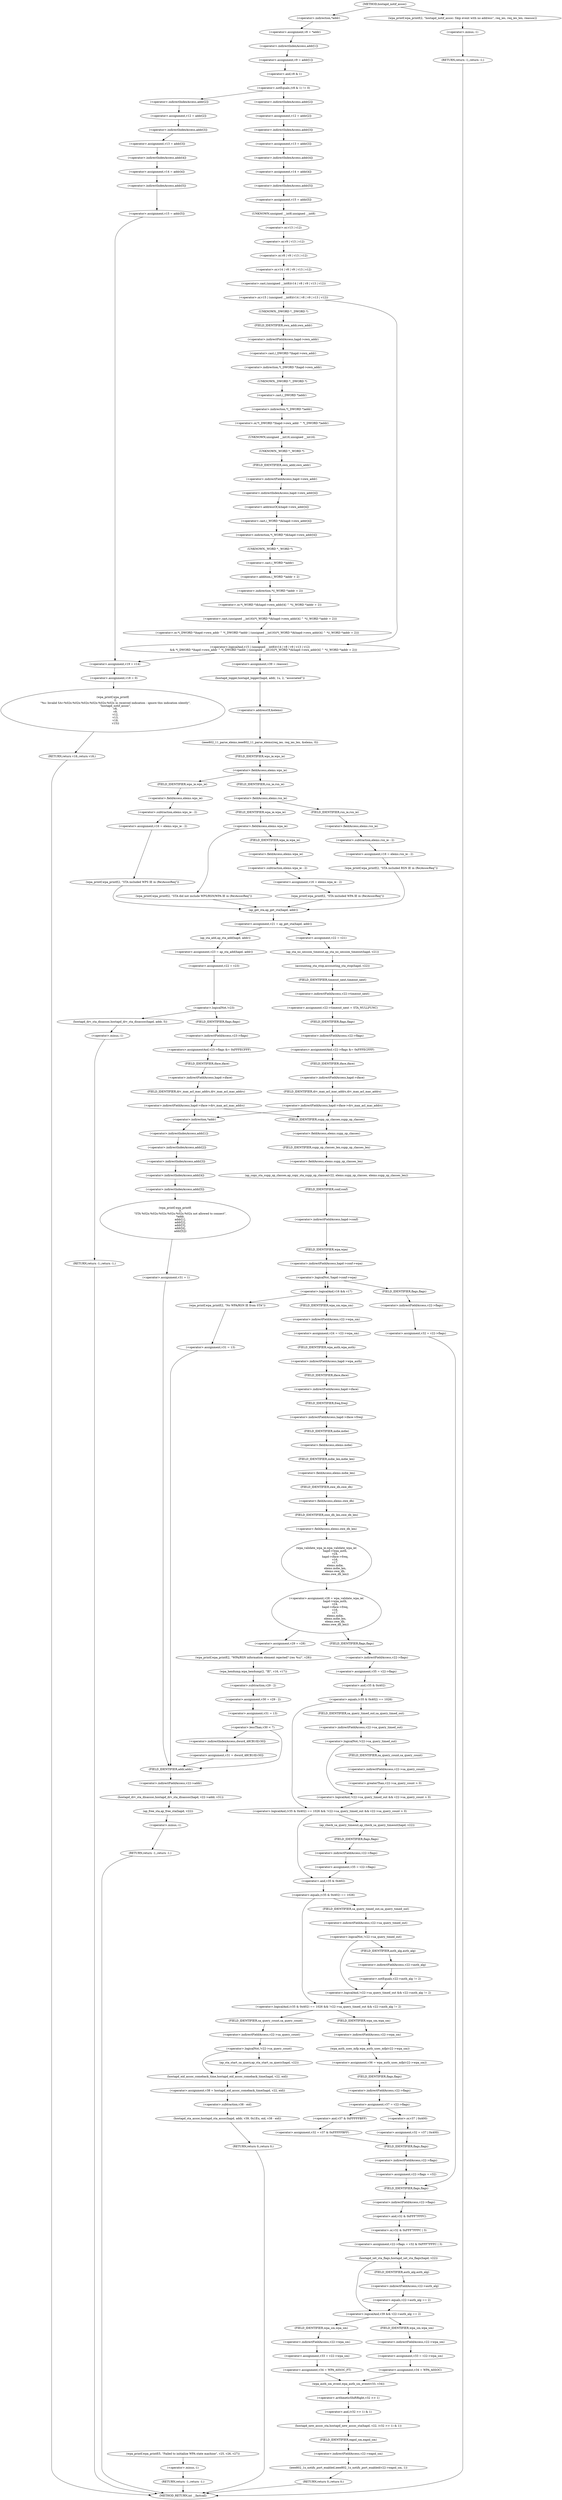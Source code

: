 digraph hostapd_notif_assoc {  
"1000173" [label = "(<operator>.assignment,v8 = *addr)" ]
"1000175" [label = "(<operator>.indirection,*addr)" ]
"1000177" [label = "(<operator>.assignment,v9 = addr[1])" ]
"1000179" [label = "(<operator>.indirectIndexAccess,addr[1])" ]
"1000183" [label = "(<operator>.notEquals,(v8 & 1) != 0)" ]
"1000184" [label = "(<operator>.and,v8 & 1)" ]
"1000189" [label = "(<operator>.assignment,v12 = addr[2])" ]
"1000191" [label = "(<operator>.indirectIndexAccess,addr[2])" ]
"1000194" [label = "(<operator>.assignment,v13 = addr[3])" ]
"1000196" [label = "(<operator>.indirectIndexAccess,addr[3])" ]
"1000199" [label = "(<operator>.assignment,v14 = addr[4])" ]
"1000201" [label = "(<operator>.indirectIndexAccess,addr[4])" ]
"1000204" [label = "(<operator>.assignment,v15 = addr[5])" ]
"1000206" [label = "(<operator>.indirectIndexAccess,addr[5])" ]
"1000211" [label = "(<operator>.assignment,v12 = addr[2])" ]
"1000213" [label = "(<operator>.indirectIndexAccess,addr[2])" ]
"1000216" [label = "(<operator>.assignment,v13 = addr[3])" ]
"1000218" [label = "(<operator>.indirectIndexAccess,addr[3])" ]
"1000221" [label = "(<operator>.assignment,v14 = addr[4])" ]
"1000223" [label = "(<operator>.indirectIndexAccess,addr[4])" ]
"1000226" [label = "(<operator>.assignment,v15 = addr[5])" ]
"1000228" [label = "(<operator>.indirectIndexAccess,addr[5])" ]
"1000232" [label = "(<operator>.logicalAnd,v15 | (unsigned __int8)(v14 | v8 | v9 | v13 | v12)\n        && *(_DWORD *)hapd->own_addr ^ *(_DWORD *)addr | (unsigned __int16)(*(_WORD *)&hapd->own_addr[4] ^ *((_WORD *)addr + 2)))" ]
"1000233" [label = "(<operator>.or,v15 | (unsigned __int8)(v14 | v8 | v9 | v13 | v12))" ]
"1000235" [label = "(<operator>.cast,(unsigned __int8)(v14 | v8 | v9 | v13 | v12))" ]
"1000236" [label = "(UNKNOWN,unsigned __int8,unsigned __int8)" ]
"1000237" [label = "(<operator>.or,v14 | v8 | v9 | v13 | v12)" ]
"1000239" [label = "(<operator>.or,v8 | v9 | v13 | v12)" ]
"1000241" [label = "(<operator>.or,v9 | v13 | v12)" ]
"1000243" [label = "(<operator>.or,v13 | v12)" ]
"1000246" [label = "(<operator>.or,*(_DWORD *)hapd->own_addr ^ *(_DWORD *)addr | (unsigned __int16)(*(_WORD *)&hapd->own_addr[4] ^ *((_WORD *)addr + 2)))" ]
"1000247" [label = "(<operator>.or,*(_DWORD *)hapd->own_addr ^ *(_DWORD *)addr)" ]
"1000248" [label = "(<operator>.indirection,*(_DWORD *)hapd->own_addr)" ]
"1000249" [label = "(<operator>.cast,(_DWORD *)hapd->own_addr)" ]
"1000250" [label = "(UNKNOWN,_DWORD *,_DWORD *)" ]
"1000251" [label = "(<operator>.indirectFieldAccess,hapd->own_addr)" ]
"1000253" [label = "(FIELD_IDENTIFIER,own_addr,own_addr)" ]
"1000254" [label = "(<operator>.indirection,*(_DWORD *)addr)" ]
"1000255" [label = "(<operator>.cast,(_DWORD *)addr)" ]
"1000256" [label = "(UNKNOWN,_DWORD *,_DWORD *)" ]
"1000258" [label = "(<operator>.cast,(unsigned __int16)(*(_WORD *)&hapd->own_addr[4] ^ *((_WORD *)addr + 2)))" ]
"1000259" [label = "(UNKNOWN,unsigned __int16,unsigned __int16)" ]
"1000260" [label = "(<operator>.or,*(_WORD *)&hapd->own_addr[4] ^ *((_WORD *)addr + 2))" ]
"1000261" [label = "(<operator>.indirection,*(_WORD *)&hapd->own_addr[4])" ]
"1000262" [label = "(<operator>.cast,(_WORD *)&hapd->own_addr[4])" ]
"1000263" [label = "(UNKNOWN,_WORD *,_WORD *)" ]
"1000264" [label = "(<operator>.addressOf,&hapd->own_addr[4])" ]
"1000265" [label = "(<operator>.indirectIndexAccess,hapd->own_addr[4])" ]
"1000266" [label = "(<operator>.indirectFieldAccess,hapd->own_addr)" ]
"1000268" [label = "(FIELD_IDENTIFIER,own_addr,own_addr)" ]
"1000270" [label = "(<operator>.indirection,*((_WORD *)addr + 2))" ]
"1000271" [label = "(<operator>.addition,(_WORD *)addr + 2)" ]
"1000272" [label = "(<operator>.cast,(_WORD *)addr)" ]
"1000273" [label = "(UNKNOWN,_WORD *,_WORD *)" ]
"1000277" [label = "(<operator>.assignment,v39 = reassoc)" ]
"1000280" [label = "(hostapd_logger,hostapd_logger(hapd, addr, 1u, 2, \"associated\"))" ]
"1000286" [label = "(ieee802_11_parse_elems,ieee802_11_parse_elems(req_ies, req_ies_len, &elems, 0))" ]
"1000289" [label = "(<operator>.addressOf,&elems)" ]
"1000293" [label = "(<operator>.fieldAccess,elems.wps_ie)" ]
"1000295" [label = "(FIELD_IDENTIFIER,wps_ie,wps_ie)" ]
"1000297" [label = "(<operator>.assignment,v16 = elems.wps_ie - 2)" ]
"1000299" [label = "(<operator>.subtraction,elems.wps_ie - 2)" ]
"1000300" [label = "(<operator>.fieldAccess,elems.wps_ie)" ]
"1000302" [label = "(FIELD_IDENTIFIER,wps_ie,wps_ie)" ]
"1000305" [label = "(wpa_printf,wpa_printf(2, \"STA included WPS IE in (Re)AssocReq\"))" ]
"1000310" [label = "(<operator>.fieldAccess,elems.rsn_ie)" ]
"1000312" [label = "(FIELD_IDENTIFIER,rsn_ie,rsn_ie)" ]
"1000314" [label = "(<operator>.assignment,v16 = elems.rsn_ie - 2)" ]
"1000316" [label = "(<operator>.subtraction,elems.rsn_ie - 2)" ]
"1000317" [label = "(<operator>.fieldAccess,elems.rsn_ie)" ]
"1000319" [label = "(FIELD_IDENTIFIER,rsn_ie,rsn_ie)" ]
"1000322" [label = "(wpa_printf,wpa_printf(2, \"STA included RSN IE in (Re)AssocReq\"))" ]
"1000327" [label = "(<operator>.fieldAccess,elems.wpa_ie)" ]
"1000329" [label = "(FIELD_IDENTIFIER,wpa_ie,wpa_ie)" ]
"1000331" [label = "(<operator>.assignment,v16 = elems.wpa_ie - 2)" ]
"1000333" [label = "(<operator>.subtraction,elems.wpa_ie - 2)" ]
"1000334" [label = "(<operator>.fieldAccess,elems.wpa_ie)" ]
"1000336" [label = "(FIELD_IDENTIFIER,wpa_ie,wpa_ie)" ]
"1000339" [label = "(wpa_printf,wpa_printf(2, \"STA included WPA IE in (Re)AssocReq\"))" ]
"1000345" [label = "(wpa_printf,wpa_printf(2, \"STA did not include WPS/RSN/WPA IE in (Re)AssocReq\"))" ]
"1000349" [label = "(<operator>.assignment,v21 = ap_get_sta(hapd, addr))" ]
"1000351" [label = "(ap_get_sta,ap_get_sta(hapd, addr))" ]
"1000357" [label = "(<operator>.assignment,v22 = v21)" ]
"1000360" [label = "(ap_sta_no_session_timeout,ap_sta_no_session_timeout(hapd, v21))" ]
"1000363" [label = "(accounting_sta_stop,accounting_sta_stop(hapd, v22))" ]
"1000366" [label = "(<operator>.assignment,v22->timeout_next = STA_NULLFUNC)" ]
"1000367" [label = "(<operator>.indirectFieldAccess,v22->timeout_next)" ]
"1000369" [label = "(FIELD_IDENTIFIER,timeout_next,timeout_next)" ]
"1000371" [label = "(<operators>.assignmentAnd,v22->flags &= 0xFFFECFFF)" ]
"1000372" [label = "(<operator>.indirectFieldAccess,v22->flags)" ]
"1000374" [label = "(FIELD_IDENTIFIER,flags,flags)" ]
"1000377" [label = "(<operator>.indirectFieldAccess,hapd->iface->drv_max_acl_mac_addrs)" ]
"1000378" [label = "(<operator>.indirectFieldAccess,hapd->iface)" ]
"1000380" [label = "(FIELD_IDENTIFIER,iface,iface)" ]
"1000381" [label = "(FIELD_IDENTIFIER,drv_max_acl_mac_addrs,drv_max_acl_mac_addrs)" ]
"1000385" [label = "(<operator>.assignment,v23 = ap_sta_add(hapd, addr))" ]
"1000387" [label = "(ap_sta_add,ap_sta_add(hapd, addr))" ]
"1000390" [label = "(<operator>.assignment,v22 = v23)" ]
"1000394" [label = "(<operator>.logicalNot,!v23)" ]
"1000397" [label = "(hostapd_drv_sta_disassoc,hostapd_drv_sta_disassoc(hapd, addr, 5))" ]
"1000401" [label = "(RETURN,return -1;,return -1;)" ]
"1000402" [label = "(<operator>.minus,-1)" ]
"1000404" [label = "(<operators>.assignmentAnd,v23->flags &= 0xFFFECFFF)" ]
"1000405" [label = "(<operator>.indirectFieldAccess,v23->flags)" ]
"1000407" [label = "(FIELD_IDENTIFIER,flags,flags)" ]
"1000410" [label = "(<operator>.indirectFieldAccess,hapd->iface->drv_max_acl_mac_addrs)" ]
"1000411" [label = "(<operator>.indirectFieldAccess,hapd->iface)" ]
"1000413" [label = "(FIELD_IDENTIFIER,iface,iface)" ]
"1000414" [label = "(FIELD_IDENTIFIER,drv_max_acl_mac_addrs,drv_max_acl_mac_addrs)" ]
"1000417" [label = "(wpa_printf,wpa_printf(\n            3,\n            \"STA %02x:%02x:%02x:%02x:%02x:%02x not allowed to connect\",\n            *addr,\n            addr[1],\n            addr[2],\n            addr[3],\n            addr[4],\n            addr[5]))" ]
"1000420" [label = "(<operator>.indirection,*addr)" ]
"1000422" [label = "(<operator>.indirectIndexAccess,addr[1])" ]
"1000425" [label = "(<operator>.indirectIndexAccess,addr[2])" ]
"1000428" [label = "(<operator>.indirectIndexAccess,addr[3])" ]
"1000431" [label = "(<operator>.indirectIndexAccess,addr[4])" ]
"1000434" [label = "(<operator>.indirectIndexAccess,addr[5])" ]
"1000437" [label = "(<operator>.assignment,v31 = 1)" ]
"1000442" [label = "(ap_copy_sta_supp_op_classes,ap_copy_sta_supp_op_classes(v22, elems.supp_op_classes, elems.supp_op_classes_len))" ]
"1000444" [label = "(<operator>.fieldAccess,elems.supp_op_classes)" ]
"1000446" [label = "(FIELD_IDENTIFIER,supp_op_classes,supp_op_classes)" ]
"1000447" [label = "(<operator>.fieldAccess,elems.supp_op_classes_len)" ]
"1000449" [label = "(FIELD_IDENTIFIER,supp_op_classes_len,supp_op_classes_len)" ]
"1000451" [label = "(<operator>.logicalNot,!hapd->conf->wpa)" ]
"1000452" [label = "(<operator>.indirectFieldAccess,hapd->conf->wpa)" ]
"1000453" [label = "(<operator>.indirectFieldAccess,hapd->conf)" ]
"1000455" [label = "(FIELD_IDENTIFIER,conf,conf)" ]
"1000456" [label = "(FIELD_IDENTIFIER,wpa,wpa)" ]
"1000458" [label = "(<operator>.assignment,v32 = v22->flags)" ]
"1000460" [label = "(<operator>.indirectFieldAccess,v22->flags)" ]
"1000462" [label = "(FIELD_IDENTIFIER,flags,flags)" ]
"1000465" [label = "(<operator>.logicalAnd,v16 && v17)" ]
"1000469" [label = "(<operator>.assignment,v24 = v22->wpa_sm)" ]
"1000471" [label = "(<operator>.indirectFieldAccess,v22->wpa_sm)" ]
"1000473" [label = "(FIELD_IDENTIFIER,wpa_sm,wpa_sm)" ]
"1000475" [label = "(<operator>.assignment,v28 = wpa_validate_wpa_ie(\n                    hapd->wpa_auth,\n                    v24,\n                    hapd->iface->freq,\n                    v16,\n                    v17,\n                    elems.mdie,\n                    elems.mdie_len,\n                    elems.owe_dh,\n                    elems.owe_dh_len))" ]
"1000477" [label = "(wpa_validate_wpa_ie,wpa_validate_wpa_ie(\n                    hapd->wpa_auth,\n                    v24,\n                    hapd->iface->freq,\n                    v16,\n                    v17,\n                    elems.mdie,\n                    elems.mdie_len,\n                    elems.owe_dh,\n                    elems.owe_dh_len))" ]
"1000478" [label = "(<operator>.indirectFieldAccess,hapd->wpa_auth)" ]
"1000480" [label = "(FIELD_IDENTIFIER,wpa_auth,wpa_auth)" ]
"1000482" [label = "(<operator>.indirectFieldAccess,hapd->iface->freq)" ]
"1000483" [label = "(<operator>.indirectFieldAccess,hapd->iface)" ]
"1000485" [label = "(FIELD_IDENTIFIER,iface,iface)" ]
"1000486" [label = "(FIELD_IDENTIFIER,freq,freq)" ]
"1000489" [label = "(<operator>.fieldAccess,elems.mdie)" ]
"1000491" [label = "(FIELD_IDENTIFIER,mdie,mdie)" ]
"1000492" [label = "(<operator>.fieldAccess,elems.mdie_len)" ]
"1000494" [label = "(FIELD_IDENTIFIER,mdie_len,mdie_len)" ]
"1000495" [label = "(<operator>.fieldAccess,elems.owe_dh)" ]
"1000497" [label = "(FIELD_IDENTIFIER,owe_dh,owe_dh)" ]
"1000498" [label = "(<operator>.fieldAccess,elems.owe_dh_len)" ]
"1000500" [label = "(FIELD_IDENTIFIER,owe_dh_len,owe_dh_len)" ]
"1000504" [label = "(<operator>.assignment,v29 = v28)" ]
"1000507" [label = "(wpa_printf,wpa_printf(2, \"WPA/RSN information element rejected? (res %u)\", v28))" ]
"1000511" [label = "(wpa_hexdump,wpa_hexdump(2, \"IE\", v16, v17))" ]
"1000516" [label = "(<operator>.assignment,v30 = v29 - 2)" ]
"1000518" [label = "(<operator>.subtraction,v29 - 2)" ]
"1000521" [label = "(<operator>.assignment,v31 = 13)" ]
"1000525" [label = "(<operator>.lessThan,v30 < 7)" ]
"1000528" [label = "(<operator>.assignment,v31 = dword_48CB10[v30])" ]
"1000530" [label = "(<operator>.indirectIndexAccess,dword_48CB10[v30])" ]
"1000534" [label = "(<operator>.assignment,v35 = v22->flags)" ]
"1000536" [label = "(<operator>.indirectFieldAccess,v22->flags)" ]
"1000538" [label = "(FIELD_IDENTIFIER,flags,flags)" ]
"1000540" [label = "(<operator>.logicalAnd,(v35 & 0x402) == 1026 && !v22->sa_query_timed_out && v22->sa_query_count > 0)" ]
"1000541" [label = "(<operator>.equals,(v35 & 0x402) == 1026)" ]
"1000542" [label = "(<operator>.and,v35 & 0x402)" ]
"1000546" [label = "(<operator>.logicalAnd,!v22->sa_query_timed_out && v22->sa_query_count > 0)" ]
"1000547" [label = "(<operator>.logicalNot,!v22->sa_query_timed_out)" ]
"1000548" [label = "(<operator>.indirectFieldAccess,v22->sa_query_timed_out)" ]
"1000550" [label = "(FIELD_IDENTIFIER,sa_query_timed_out,sa_query_timed_out)" ]
"1000551" [label = "(<operator>.greaterThan,v22->sa_query_count > 0)" ]
"1000552" [label = "(<operator>.indirectFieldAccess,v22->sa_query_count)" ]
"1000554" [label = "(FIELD_IDENTIFIER,sa_query_count,sa_query_count)" ]
"1000557" [label = "(ap_check_sa_query_timeout,ap_check_sa_query_timeout(hapd, v22))" ]
"1000560" [label = "(<operator>.assignment,v35 = v22->flags)" ]
"1000562" [label = "(<operator>.indirectFieldAccess,v22->flags)" ]
"1000564" [label = "(FIELD_IDENTIFIER,flags,flags)" ]
"1000566" [label = "(<operator>.logicalAnd,(v35 & 0x402) == 1026 && !v22->sa_query_timed_out && v22->auth_alg != 2)" ]
"1000567" [label = "(<operator>.equals,(v35 & 0x402) == 1026)" ]
"1000568" [label = "(<operator>.and,v35 & 0x402)" ]
"1000572" [label = "(<operator>.logicalAnd,!v22->sa_query_timed_out && v22->auth_alg != 2)" ]
"1000573" [label = "(<operator>.logicalNot,!v22->sa_query_timed_out)" ]
"1000574" [label = "(<operator>.indirectFieldAccess,v22->sa_query_timed_out)" ]
"1000576" [label = "(FIELD_IDENTIFIER,sa_query_timed_out,sa_query_timed_out)" ]
"1000577" [label = "(<operator>.notEquals,v22->auth_alg != 2)" ]
"1000578" [label = "(<operator>.indirectFieldAccess,v22->auth_alg)" ]
"1000580" [label = "(FIELD_IDENTIFIER,auth_alg,auth_alg)" ]
"1000584" [label = "(<operator>.logicalNot,!v22->sa_query_count)" ]
"1000585" [label = "(<operator>.indirectFieldAccess,v22->sa_query_count)" ]
"1000587" [label = "(FIELD_IDENTIFIER,sa_query_count,sa_query_count)" ]
"1000588" [label = "(ap_sta_start_sa_query,ap_sta_start_sa_query(hapd, v22))" ]
"1000591" [label = "(<operator>.assignment,v38 = hostapd_eid_assoc_comeback_time(hapd, v22, eid))" ]
"1000593" [label = "(hostapd_eid_assoc_comeback_time,hostapd_eid_assoc_comeback_time(hapd, v22, eid))" ]
"1000597" [label = "(hostapd_sta_assoc,hostapd_sta_assoc(hapd, addr, v39, 0x1Eu, eid, v38 - eid))" ]
"1000603" [label = "(<operator>.subtraction,v38 - eid)" ]
"1000606" [label = "(RETURN,return 0;,return 0;)" ]
"1000608" [label = "(<operator>.assignment,v36 = wpa_auth_uses_mfp(v22->wpa_sm))" ]
"1000610" [label = "(wpa_auth_uses_mfp,wpa_auth_uses_mfp(v22->wpa_sm))" ]
"1000611" [label = "(<operator>.indirectFieldAccess,v22->wpa_sm)" ]
"1000613" [label = "(FIELD_IDENTIFIER,wpa_sm,wpa_sm)" ]
"1000614" [label = "(<operator>.assignment,v37 = v22->flags)" ]
"1000616" [label = "(<operator>.indirectFieldAccess,v22->flags)" ]
"1000618" [label = "(FIELD_IDENTIFIER,flags,flags)" ]
"1000621" [label = "(<operator>.assignment,v32 = v37 | 0x400)" ]
"1000623" [label = "(<operator>.or,v37 | 0x400)" ]
"1000627" [label = "(<operator>.assignment,v32 = v37 & 0xFFFFFBFF)" ]
"1000629" [label = "(<operator>.and,v37 & 0xFFFFFBFF)" ]
"1000632" [label = "(<operator>.assignment,v22->flags = v32)" ]
"1000633" [label = "(<operator>.indirectFieldAccess,v22->flags)" ]
"1000635" [label = "(FIELD_IDENTIFIER,flags,flags)" ]
"1000638" [label = "(<operator>.assignment,v22->flags = v32 & 0xFFF7FFFC | 3)" ]
"1000639" [label = "(<operator>.indirectFieldAccess,v22->flags)" ]
"1000641" [label = "(FIELD_IDENTIFIER,flags,flags)" ]
"1000642" [label = "(<operator>.or,v32 & 0xFFF7FFFC | 3)" ]
"1000643" [label = "(<operator>.and,v32 & 0xFFF7FFFC)" ]
"1000647" [label = "(hostapd_set_sta_flags,hostapd_set_sta_flags(hapd, v22))" ]
"1000651" [label = "(<operator>.logicalAnd,v39 && v22->auth_alg == 2)" ]
"1000653" [label = "(<operator>.equals,v22->auth_alg == 2)" ]
"1000654" [label = "(<operator>.indirectFieldAccess,v22->auth_alg)" ]
"1000656" [label = "(FIELD_IDENTIFIER,auth_alg,auth_alg)" ]
"1000659" [label = "(<operator>.assignment,v33 = v22->wpa_sm)" ]
"1000661" [label = "(<operator>.indirectFieldAccess,v22->wpa_sm)" ]
"1000663" [label = "(FIELD_IDENTIFIER,wpa_sm,wpa_sm)" ]
"1000664" [label = "(<operator>.assignment,v34 = WPA_ASSOC_FT)" ]
"1000669" [label = "(<operator>.assignment,v33 = v22->wpa_sm)" ]
"1000671" [label = "(<operator>.indirectFieldAccess,v22->wpa_sm)" ]
"1000673" [label = "(FIELD_IDENTIFIER,wpa_sm,wpa_sm)" ]
"1000674" [label = "(<operator>.assignment,v34 = WPA_ASSOC)" ]
"1000677" [label = "(wpa_auth_sm_event,wpa_auth_sm_event(v33, v34))" ]
"1000680" [label = "(hostapd_new_assoc_sta,hostapd_new_assoc_sta(hapd, v22, (v32 >> 1) & 1))" ]
"1000683" [label = "(<operator>.and,(v32 >> 1) & 1)" ]
"1000684" [label = "(<operator>.arithmeticShiftRight,v32 >> 1)" ]
"1000688" [label = "(ieee802_1x_notify_port_enabled,ieee802_1x_notify_port_enabled(v22->eapol_sm, 1))" ]
"1000689" [label = "(<operator>.indirectFieldAccess,v22->eapol_sm)" ]
"1000691" [label = "(FIELD_IDENTIFIER,eapol_sm,eapol_sm)" ]
"1000693" [label = "(RETURN,return 0;,return 0;)" ]
"1000695" [label = "(wpa_printf,wpa_printf(5, \"Failed to initialize WPA state machine\", v25, v26, v27))" ]
"1000701" [label = "(RETURN,return -1;,return -1;)" ]
"1000702" [label = "(<operator>.minus,-1)" ]
"1000704" [label = "(wpa_printf,wpa_printf(2, \"No WPA/RSN IE from STA\"))" ]
"1000707" [label = "(<operator>.assignment,v31 = 13)" ]
"1000711" [label = "(hostapd_drv_sta_disassoc,hostapd_drv_sta_disassoc(hapd, v22->addr, v31))" ]
"1000713" [label = "(<operator>.indirectFieldAccess,v22->addr)" ]
"1000715" [label = "(FIELD_IDENTIFIER,addr,addr)" ]
"1000717" [label = "(ap_free_sta,ap_free_sta(hapd, v22))" ]
"1000720" [label = "(RETURN,return -1;,return -1;)" ]
"1000721" [label = "(<operator>.minus,-1)" ]
"1000723" [label = "(<operator>.assignment,v19 = v14)" ]
"1000726" [label = "(<operator>.assignment,v18 = 0)" ]
"1000729" [label = "(wpa_printf,wpa_printf(\n      2,\n      \"%s: Invalid SA=%02x:%02x:%02x:%02x:%02x:%02x in received indication - ignore this indication silently\",\n      \"hostapd_notif_assoc\",\n      v8,\n      v9,\n      v12,\n      v13,\n      v19,\n      v15))" ]
"1000739" [label = "(RETURN,return v18;,return v18;)" ]
"1000741" [label = "(wpa_printf,wpa_printf(2, \"hostapd_notif_assoc: Skip event with no address\", req_ies, req_ies_len, reassoc))" ]
"1000747" [label = "(RETURN,return -1;,return -1;)" ]
"1000748" [label = "(<operator>.minus,-1)" ]
"1000132" [label = "(METHOD,hostapd_notif_assoc)" ]
"1000750" [label = "(METHOD_RETURN,int __fastcall)" ]
  "1000173" -> "1000179" 
  "1000175" -> "1000173" 
  "1000177" -> "1000184" 
  "1000179" -> "1000177" 
  "1000183" -> "1000191" 
  "1000183" -> "1000213" 
  "1000184" -> "1000183" 
  "1000189" -> "1000196" 
  "1000191" -> "1000189" 
  "1000194" -> "1000201" 
  "1000196" -> "1000194" 
  "1000199" -> "1000206" 
  "1000201" -> "1000199" 
  "1000204" -> "1000723" 
  "1000206" -> "1000204" 
  "1000211" -> "1000218" 
  "1000213" -> "1000211" 
  "1000216" -> "1000223" 
  "1000218" -> "1000216" 
  "1000221" -> "1000228" 
  "1000223" -> "1000221" 
  "1000226" -> "1000236" 
  "1000228" -> "1000226" 
  "1000232" -> "1000277" 
  "1000232" -> "1000723" 
  "1000233" -> "1000250" 
  "1000233" -> "1000232" 
  "1000235" -> "1000233" 
  "1000236" -> "1000243" 
  "1000237" -> "1000235" 
  "1000239" -> "1000237" 
  "1000241" -> "1000239" 
  "1000243" -> "1000241" 
  "1000246" -> "1000232" 
  "1000247" -> "1000259" 
  "1000248" -> "1000256" 
  "1000249" -> "1000248" 
  "1000250" -> "1000253" 
  "1000251" -> "1000249" 
  "1000253" -> "1000251" 
  "1000254" -> "1000247" 
  "1000255" -> "1000254" 
  "1000256" -> "1000255" 
  "1000258" -> "1000246" 
  "1000259" -> "1000263" 
  "1000260" -> "1000258" 
  "1000261" -> "1000273" 
  "1000262" -> "1000261" 
  "1000263" -> "1000268" 
  "1000264" -> "1000262" 
  "1000265" -> "1000264" 
  "1000266" -> "1000265" 
  "1000268" -> "1000266" 
  "1000270" -> "1000260" 
  "1000271" -> "1000270" 
  "1000272" -> "1000271" 
  "1000273" -> "1000272" 
  "1000277" -> "1000280" 
  "1000280" -> "1000289" 
  "1000286" -> "1000295" 
  "1000289" -> "1000286" 
  "1000293" -> "1000302" 
  "1000293" -> "1000312" 
  "1000295" -> "1000293" 
  "1000297" -> "1000305" 
  "1000299" -> "1000297" 
  "1000300" -> "1000299" 
  "1000302" -> "1000300" 
  "1000305" -> "1000351" 
  "1000310" -> "1000319" 
  "1000310" -> "1000329" 
  "1000312" -> "1000310" 
  "1000314" -> "1000322" 
  "1000316" -> "1000314" 
  "1000317" -> "1000316" 
  "1000319" -> "1000317" 
  "1000322" -> "1000351" 
  "1000327" -> "1000336" 
  "1000327" -> "1000345" 
  "1000329" -> "1000327" 
  "1000331" -> "1000339" 
  "1000333" -> "1000331" 
  "1000334" -> "1000333" 
  "1000336" -> "1000334" 
  "1000339" -> "1000351" 
  "1000345" -> "1000351" 
  "1000349" -> "1000357" 
  "1000349" -> "1000387" 
  "1000351" -> "1000349" 
  "1000357" -> "1000360" 
  "1000360" -> "1000363" 
  "1000363" -> "1000369" 
  "1000366" -> "1000374" 
  "1000367" -> "1000366" 
  "1000369" -> "1000367" 
  "1000371" -> "1000380" 
  "1000372" -> "1000371" 
  "1000374" -> "1000372" 
  "1000377" -> "1000446" 
  "1000377" -> "1000420" 
  "1000378" -> "1000381" 
  "1000380" -> "1000378" 
  "1000381" -> "1000377" 
  "1000385" -> "1000390" 
  "1000387" -> "1000385" 
  "1000390" -> "1000394" 
  "1000394" -> "1000397" 
  "1000394" -> "1000407" 
  "1000397" -> "1000402" 
  "1000401" -> "1000750" 
  "1000402" -> "1000401" 
  "1000404" -> "1000413" 
  "1000405" -> "1000404" 
  "1000407" -> "1000405" 
  "1000410" -> "1000446" 
  "1000410" -> "1000420" 
  "1000411" -> "1000414" 
  "1000413" -> "1000411" 
  "1000414" -> "1000410" 
  "1000417" -> "1000437" 
  "1000420" -> "1000422" 
  "1000422" -> "1000425" 
  "1000425" -> "1000428" 
  "1000428" -> "1000431" 
  "1000431" -> "1000434" 
  "1000434" -> "1000417" 
  "1000437" -> "1000715" 
  "1000442" -> "1000455" 
  "1000444" -> "1000449" 
  "1000446" -> "1000444" 
  "1000447" -> "1000442" 
  "1000449" -> "1000447" 
  "1000451" -> "1000462" 
  "1000451" -> "1000465" 
  "1000451" -> "1000465" 
  "1000452" -> "1000451" 
  "1000453" -> "1000456" 
  "1000455" -> "1000453" 
  "1000456" -> "1000452" 
  "1000458" -> "1000641" 
  "1000460" -> "1000458" 
  "1000462" -> "1000460" 
  "1000465" -> "1000473" 
  "1000465" -> "1000704" 
  "1000469" -> "1000480" 
  "1000471" -> "1000469" 
  "1000473" -> "1000471" 
  "1000475" -> "1000504" 
  "1000475" -> "1000538" 
  "1000477" -> "1000475" 
  "1000478" -> "1000485" 
  "1000480" -> "1000478" 
  "1000482" -> "1000491" 
  "1000483" -> "1000486" 
  "1000485" -> "1000483" 
  "1000486" -> "1000482" 
  "1000489" -> "1000494" 
  "1000491" -> "1000489" 
  "1000492" -> "1000497" 
  "1000494" -> "1000492" 
  "1000495" -> "1000500" 
  "1000497" -> "1000495" 
  "1000498" -> "1000477" 
  "1000500" -> "1000498" 
  "1000504" -> "1000507" 
  "1000507" -> "1000511" 
  "1000511" -> "1000518" 
  "1000516" -> "1000521" 
  "1000518" -> "1000516" 
  "1000521" -> "1000525" 
  "1000525" -> "1000530" 
  "1000525" -> "1000715" 
  "1000528" -> "1000715" 
  "1000530" -> "1000528" 
  "1000534" -> "1000542" 
  "1000536" -> "1000534" 
  "1000538" -> "1000536" 
  "1000540" -> "1000557" 
  "1000540" -> "1000568" 
  "1000541" -> "1000540" 
  "1000541" -> "1000550" 
  "1000542" -> "1000541" 
  "1000546" -> "1000540" 
  "1000547" -> "1000546" 
  "1000547" -> "1000554" 
  "1000548" -> "1000547" 
  "1000550" -> "1000548" 
  "1000551" -> "1000546" 
  "1000552" -> "1000551" 
  "1000554" -> "1000552" 
  "1000557" -> "1000564" 
  "1000560" -> "1000568" 
  "1000562" -> "1000560" 
  "1000564" -> "1000562" 
  "1000566" -> "1000587" 
  "1000566" -> "1000613" 
  "1000567" -> "1000566" 
  "1000567" -> "1000576" 
  "1000568" -> "1000567" 
  "1000572" -> "1000566" 
  "1000573" -> "1000572" 
  "1000573" -> "1000580" 
  "1000574" -> "1000573" 
  "1000576" -> "1000574" 
  "1000577" -> "1000572" 
  "1000578" -> "1000577" 
  "1000580" -> "1000578" 
  "1000584" -> "1000588" 
  "1000584" -> "1000593" 
  "1000585" -> "1000584" 
  "1000587" -> "1000585" 
  "1000588" -> "1000593" 
  "1000591" -> "1000603" 
  "1000593" -> "1000591" 
  "1000597" -> "1000606" 
  "1000603" -> "1000597" 
  "1000606" -> "1000750" 
  "1000608" -> "1000618" 
  "1000610" -> "1000608" 
  "1000611" -> "1000610" 
  "1000613" -> "1000611" 
  "1000614" -> "1000623" 
  "1000614" -> "1000629" 
  "1000616" -> "1000614" 
  "1000618" -> "1000616" 
  "1000621" -> "1000635" 
  "1000623" -> "1000621" 
  "1000627" -> "1000635" 
  "1000629" -> "1000627" 
  "1000632" -> "1000641" 
  "1000633" -> "1000632" 
  "1000635" -> "1000633" 
  "1000638" -> "1000647" 
  "1000639" -> "1000643" 
  "1000641" -> "1000639" 
  "1000642" -> "1000638" 
  "1000643" -> "1000642" 
  "1000647" -> "1000651" 
  "1000647" -> "1000656" 
  "1000651" -> "1000663" 
  "1000651" -> "1000673" 
  "1000653" -> "1000651" 
  "1000654" -> "1000653" 
  "1000656" -> "1000654" 
  "1000659" -> "1000664" 
  "1000661" -> "1000659" 
  "1000663" -> "1000661" 
  "1000664" -> "1000677" 
  "1000669" -> "1000674" 
  "1000671" -> "1000669" 
  "1000673" -> "1000671" 
  "1000674" -> "1000677" 
  "1000677" -> "1000684" 
  "1000680" -> "1000691" 
  "1000683" -> "1000680" 
  "1000684" -> "1000683" 
  "1000688" -> "1000693" 
  "1000689" -> "1000688" 
  "1000691" -> "1000689" 
  "1000693" -> "1000750" 
  "1000695" -> "1000702" 
  "1000701" -> "1000750" 
  "1000702" -> "1000701" 
  "1000704" -> "1000707" 
  "1000707" -> "1000715" 
  "1000711" -> "1000717" 
  "1000713" -> "1000711" 
  "1000715" -> "1000713" 
  "1000717" -> "1000721" 
  "1000720" -> "1000750" 
  "1000721" -> "1000720" 
  "1000723" -> "1000726" 
  "1000726" -> "1000729" 
  "1000729" -> "1000739" 
  "1000739" -> "1000750" 
  "1000741" -> "1000748" 
  "1000747" -> "1000750" 
  "1000748" -> "1000747" 
  "1000132" -> "1000175" 
  "1000132" -> "1000741" 
}
